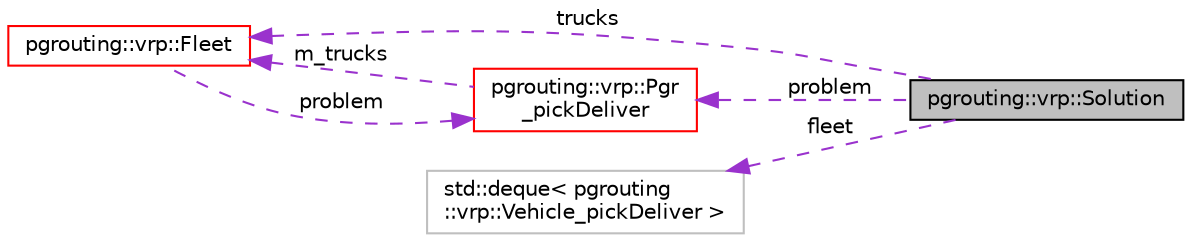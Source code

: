 digraph "pgrouting::vrp::Solution"
{
 // LATEX_PDF_SIZE
  edge [fontname="Helvetica",fontsize="10",labelfontname="Helvetica",labelfontsize="10"];
  node [fontname="Helvetica",fontsize="10",shape=record];
  rankdir="LR";
  Node1 [label="pgrouting::vrp::Solution",height=0.2,width=0.4,color="black", fillcolor="grey75", style="filled", fontcolor="black",tooltip=" "];
  Node2 -> Node1 [dir="back",color="darkorchid3",fontsize="10",style="dashed",label=" trucks" ,fontname="Helvetica"];
  Node2 [label="pgrouting::vrp::Fleet",height=0.2,width=0.4,color="red", fillcolor="white", style="filled",URL="$classpgrouting_1_1vrp_1_1Fleet.html",tooltip=" "];
  Node3 -> Node2 [dir="back",color="darkorchid3",fontsize="10",style="dashed",label=" problem" ,fontname="Helvetica"];
  Node3 [label="pgrouting::vrp::Pgr\l_pickDeliver",height=0.2,width=0.4,color="red", fillcolor="white", style="filled",URL="$classpgrouting_1_1vrp_1_1Pgr__pickDeliver.html",tooltip=" "];
  Node2 -> Node3 [dir="back",color="darkorchid3",fontsize="10",style="dashed",label=" m_trucks" ,fontname="Helvetica"];
  Node37 -> Node1 [dir="back",color="darkorchid3",fontsize="10",style="dashed",label=" fleet" ,fontname="Helvetica"];
  Node37 [label="std::deque\< pgrouting\l::vrp::Vehicle_pickDeliver \>",height=0.2,width=0.4,color="grey75", fillcolor="white", style="filled",tooltip=" "];
  Node3 -> Node1 [dir="back",color="darkorchid3",fontsize="10",style="dashed",label=" problem" ,fontname="Helvetica"];
}
